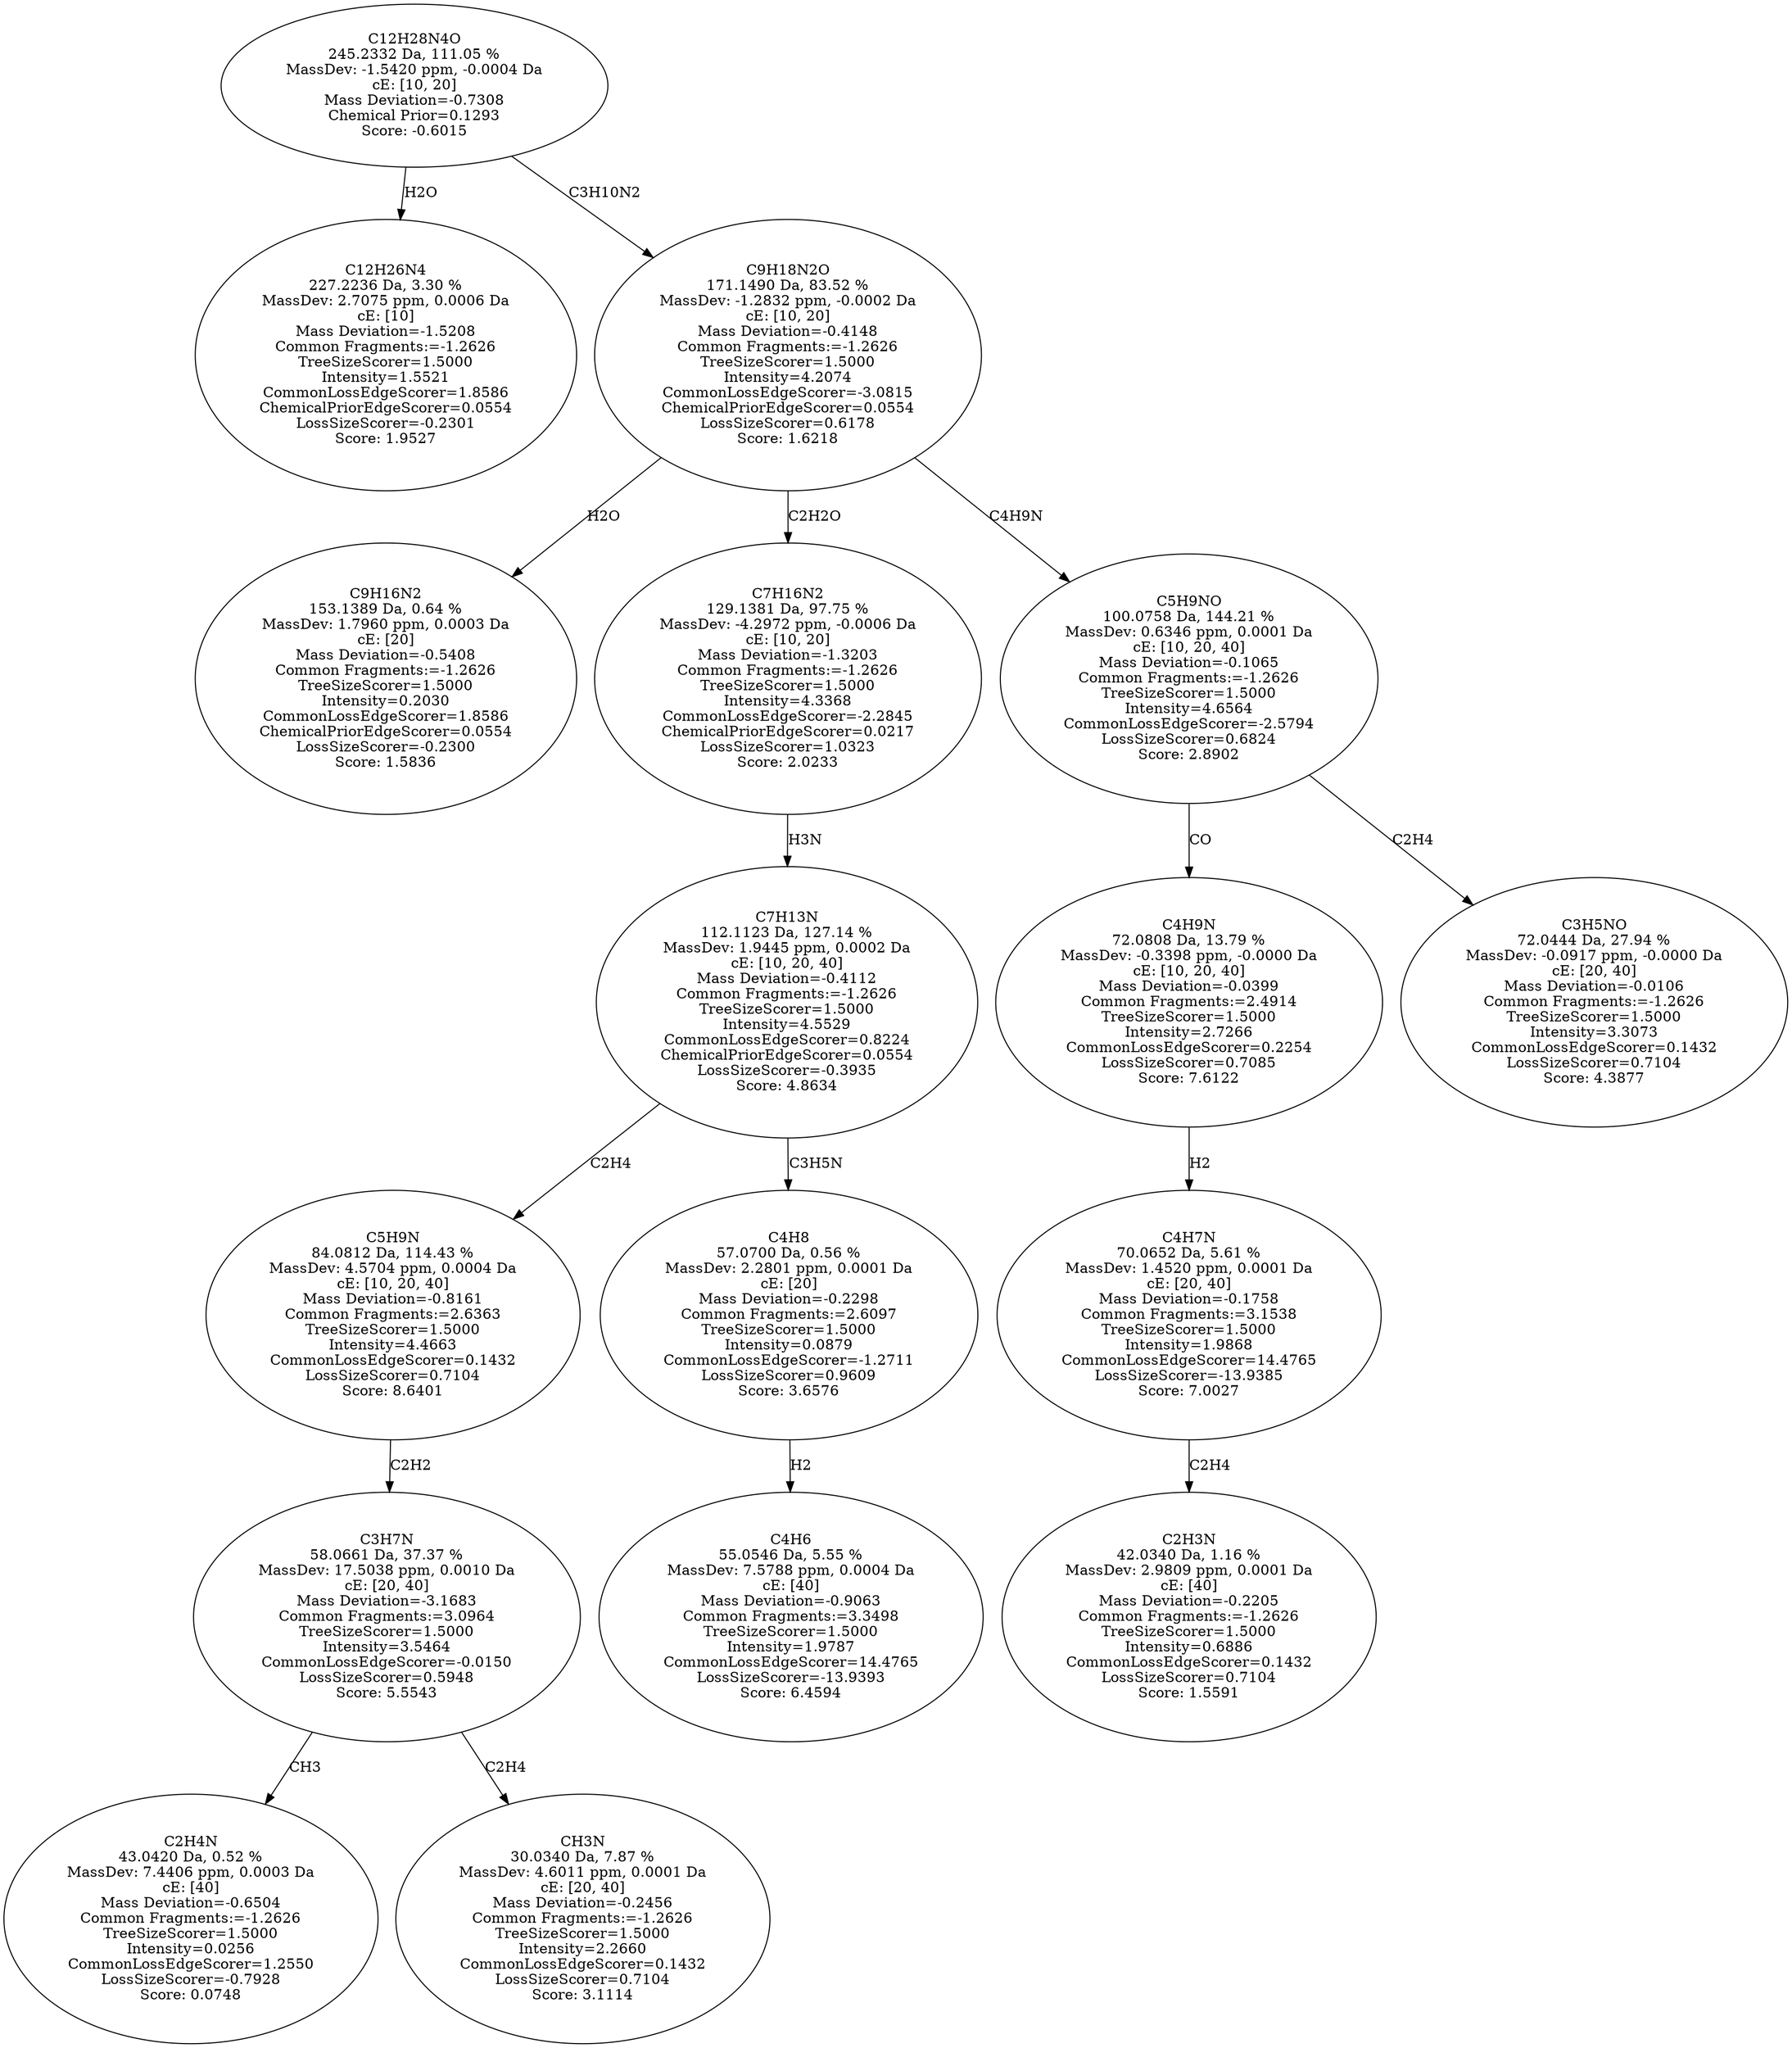 strict digraph {
v1 [label="C12H26N4\n227.2236 Da, 3.30 %\nMassDev: 2.7075 ppm, 0.0006 Da\ncE: [10]\nMass Deviation=-1.5208\nCommon Fragments:=-1.2626\nTreeSizeScorer=1.5000\nIntensity=1.5521\nCommonLossEdgeScorer=1.8586\nChemicalPriorEdgeScorer=0.0554\nLossSizeScorer=-0.2301\nScore: 1.9527"];
v2 [label="C9H16N2\n153.1389 Da, 0.64 %\nMassDev: 1.7960 ppm, 0.0003 Da\ncE: [20]\nMass Deviation=-0.5408\nCommon Fragments:=-1.2626\nTreeSizeScorer=1.5000\nIntensity=0.2030\nCommonLossEdgeScorer=1.8586\nChemicalPriorEdgeScorer=0.0554\nLossSizeScorer=-0.2300\nScore: 1.5836"];
v3 [label="C2H4N\n43.0420 Da, 0.52 %\nMassDev: 7.4406 ppm, 0.0003 Da\ncE: [40]\nMass Deviation=-0.6504\nCommon Fragments:=-1.2626\nTreeSizeScorer=1.5000\nIntensity=0.0256\nCommonLossEdgeScorer=1.2550\nLossSizeScorer=-0.7928\nScore: 0.0748"];
v4 [label="CH3N\n30.0340 Da, 7.87 %\nMassDev: 4.6011 ppm, 0.0001 Da\ncE: [20, 40]\nMass Deviation=-0.2456\nCommon Fragments:=-1.2626\nTreeSizeScorer=1.5000\nIntensity=2.2660\nCommonLossEdgeScorer=0.1432\nLossSizeScorer=0.7104\nScore: 3.1114"];
v5 [label="C3H7N\n58.0661 Da, 37.37 %\nMassDev: 17.5038 ppm, 0.0010 Da\ncE: [20, 40]\nMass Deviation=-3.1683\nCommon Fragments:=3.0964\nTreeSizeScorer=1.5000\nIntensity=3.5464\nCommonLossEdgeScorer=-0.0150\nLossSizeScorer=0.5948\nScore: 5.5543"];
v6 [label="C5H9N\n84.0812 Da, 114.43 %\nMassDev: 4.5704 ppm, 0.0004 Da\ncE: [10, 20, 40]\nMass Deviation=-0.8161\nCommon Fragments:=2.6363\nTreeSizeScorer=1.5000\nIntensity=4.4663\nCommonLossEdgeScorer=0.1432\nLossSizeScorer=0.7104\nScore: 8.6401"];
v7 [label="C4H6\n55.0546 Da, 5.55 %\nMassDev: 7.5788 ppm, 0.0004 Da\ncE: [40]\nMass Deviation=-0.9063\nCommon Fragments:=3.3498\nTreeSizeScorer=1.5000\nIntensity=1.9787\nCommonLossEdgeScorer=14.4765\nLossSizeScorer=-13.9393\nScore: 6.4594"];
v8 [label="C4H8\n57.0700 Da, 0.56 %\nMassDev: 2.2801 ppm, 0.0001 Da\ncE: [20]\nMass Deviation=-0.2298\nCommon Fragments:=2.6097\nTreeSizeScorer=1.5000\nIntensity=0.0879\nCommonLossEdgeScorer=-1.2711\nLossSizeScorer=0.9609\nScore: 3.6576"];
v9 [label="C7H13N\n112.1123 Da, 127.14 %\nMassDev: 1.9445 ppm, 0.0002 Da\ncE: [10, 20, 40]\nMass Deviation=-0.4112\nCommon Fragments:=-1.2626\nTreeSizeScorer=1.5000\nIntensity=4.5529\nCommonLossEdgeScorer=0.8224\nChemicalPriorEdgeScorer=0.0554\nLossSizeScorer=-0.3935\nScore: 4.8634"];
v10 [label="C7H16N2\n129.1381 Da, 97.75 %\nMassDev: -4.2972 ppm, -0.0006 Da\ncE: [10, 20]\nMass Deviation=-1.3203\nCommon Fragments:=-1.2626\nTreeSizeScorer=1.5000\nIntensity=4.3368\nCommonLossEdgeScorer=-2.2845\nChemicalPriorEdgeScorer=0.0217\nLossSizeScorer=1.0323\nScore: 2.0233"];
v11 [label="C2H3N\n42.0340 Da, 1.16 %\nMassDev: 2.9809 ppm, 0.0001 Da\ncE: [40]\nMass Deviation=-0.2205\nCommon Fragments:=-1.2626\nTreeSizeScorer=1.5000\nIntensity=0.6886\nCommonLossEdgeScorer=0.1432\nLossSizeScorer=0.7104\nScore: 1.5591"];
v12 [label="C4H7N\n70.0652 Da, 5.61 %\nMassDev: 1.4520 ppm, 0.0001 Da\ncE: [20, 40]\nMass Deviation=-0.1758\nCommon Fragments:=3.1538\nTreeSizeScorer=1.5000\nIntensity=1.9868\nCommonLossEdgeScorer=14.4765\nLossSizeScorer=-13.9385\nScore: 7.0027"];
v13 [label="C4H9N\n72.0808 Da, 13.79 %\nMassDev: -0.3398 ppm, -0.0000 Da\ncE: [10, 20, 40]\nMass Deviation=-0.0399\nCommon Fragments:=2.4914\nTreeSizeScorer=1.5000\nIntensity=2.7266\nCommonLossEdgeScorer=0.2254\nLossSizeScorer=0.7085\nScore: 7.6122"];
v14 [label="C3H5NO\n72.0444 Da, 27.94 %\nMassDev: -0.0917 ppm, -0.0000 Da\ncE: [20, 40]\nMass Deviation=-0.0106\nCommon Fragments:=-1.2626\nTreeSizeScorer=1.5000\nIntensity=3.3073\nCommonLossEdgeScorer=0.1432\nLossSizeScorer=0.7104\nScore: 4.3877"];
v15 [label="C5H9NO\n100.0758 Da, 144.21 %\nMassDev: 0.6346 ppm, 0.0001 Da\ncE: [10, 20, 40]\nMass Deviation=-0.1065\nCommon Fragments:=-1.2626\nTreeSizeScorer=1.5000\nIntensity=4.6564\nCommonLossEdgeScorer=-2.5794\nLossSizeScorer=0.6824\nScore: 2.8902"];
v16 [label="C9H18N2O\n171.1490 Da, 83.52 %\nMassDev: -1.2832 ppm, -0.0002 Da\ncE: [10, 20]\nMass Deviation=-0.4148\nCommon Fragments:=-1.2626\nTreeSizeScorer=1.5000\nIntensity=4.2074\nCommonLossEdgeScorer=-3.0815\nChemicalPriorEdgeScorer=0.0554\nLossSizeScorer=0.6178\nScore: 1.6218"];
v17 [label="C12H28N4O\n245.2332 Da, 111.05 %\nMassDev: -1.5420 ppm, -0.0004 Da\ncE: [10, 20]\nMass Deviation=-0.7308\nChemical Prior=0.1293\nScore: -0.6015"];
v17 -> v1 [label="H2O"];
v16 -> v2 [label="H2O"];
v5 -> v3 [label="CH3"];
v5 -> v4 [label="C2H4"];
v6 -> v5 [label="C2H2"];
v9 -> v6 [label="C2H4"];
v8 -> v7 [label="H2"];
v9 -> v8 [label="C3H5N"];
v10 -> v9 [label="H3N"];
v16 -> v10 [label="C2H2O"];
v12 -> v11 [label="C2H4"];
v13 -> v12 [label="H2"];
v15 -> v13 [label="CO"];
v15 -> v14 [label="C2H4"];
v16 -> v15 [label="C4H9N"];
v17 -> v16 [label="C3H10N2"];
}